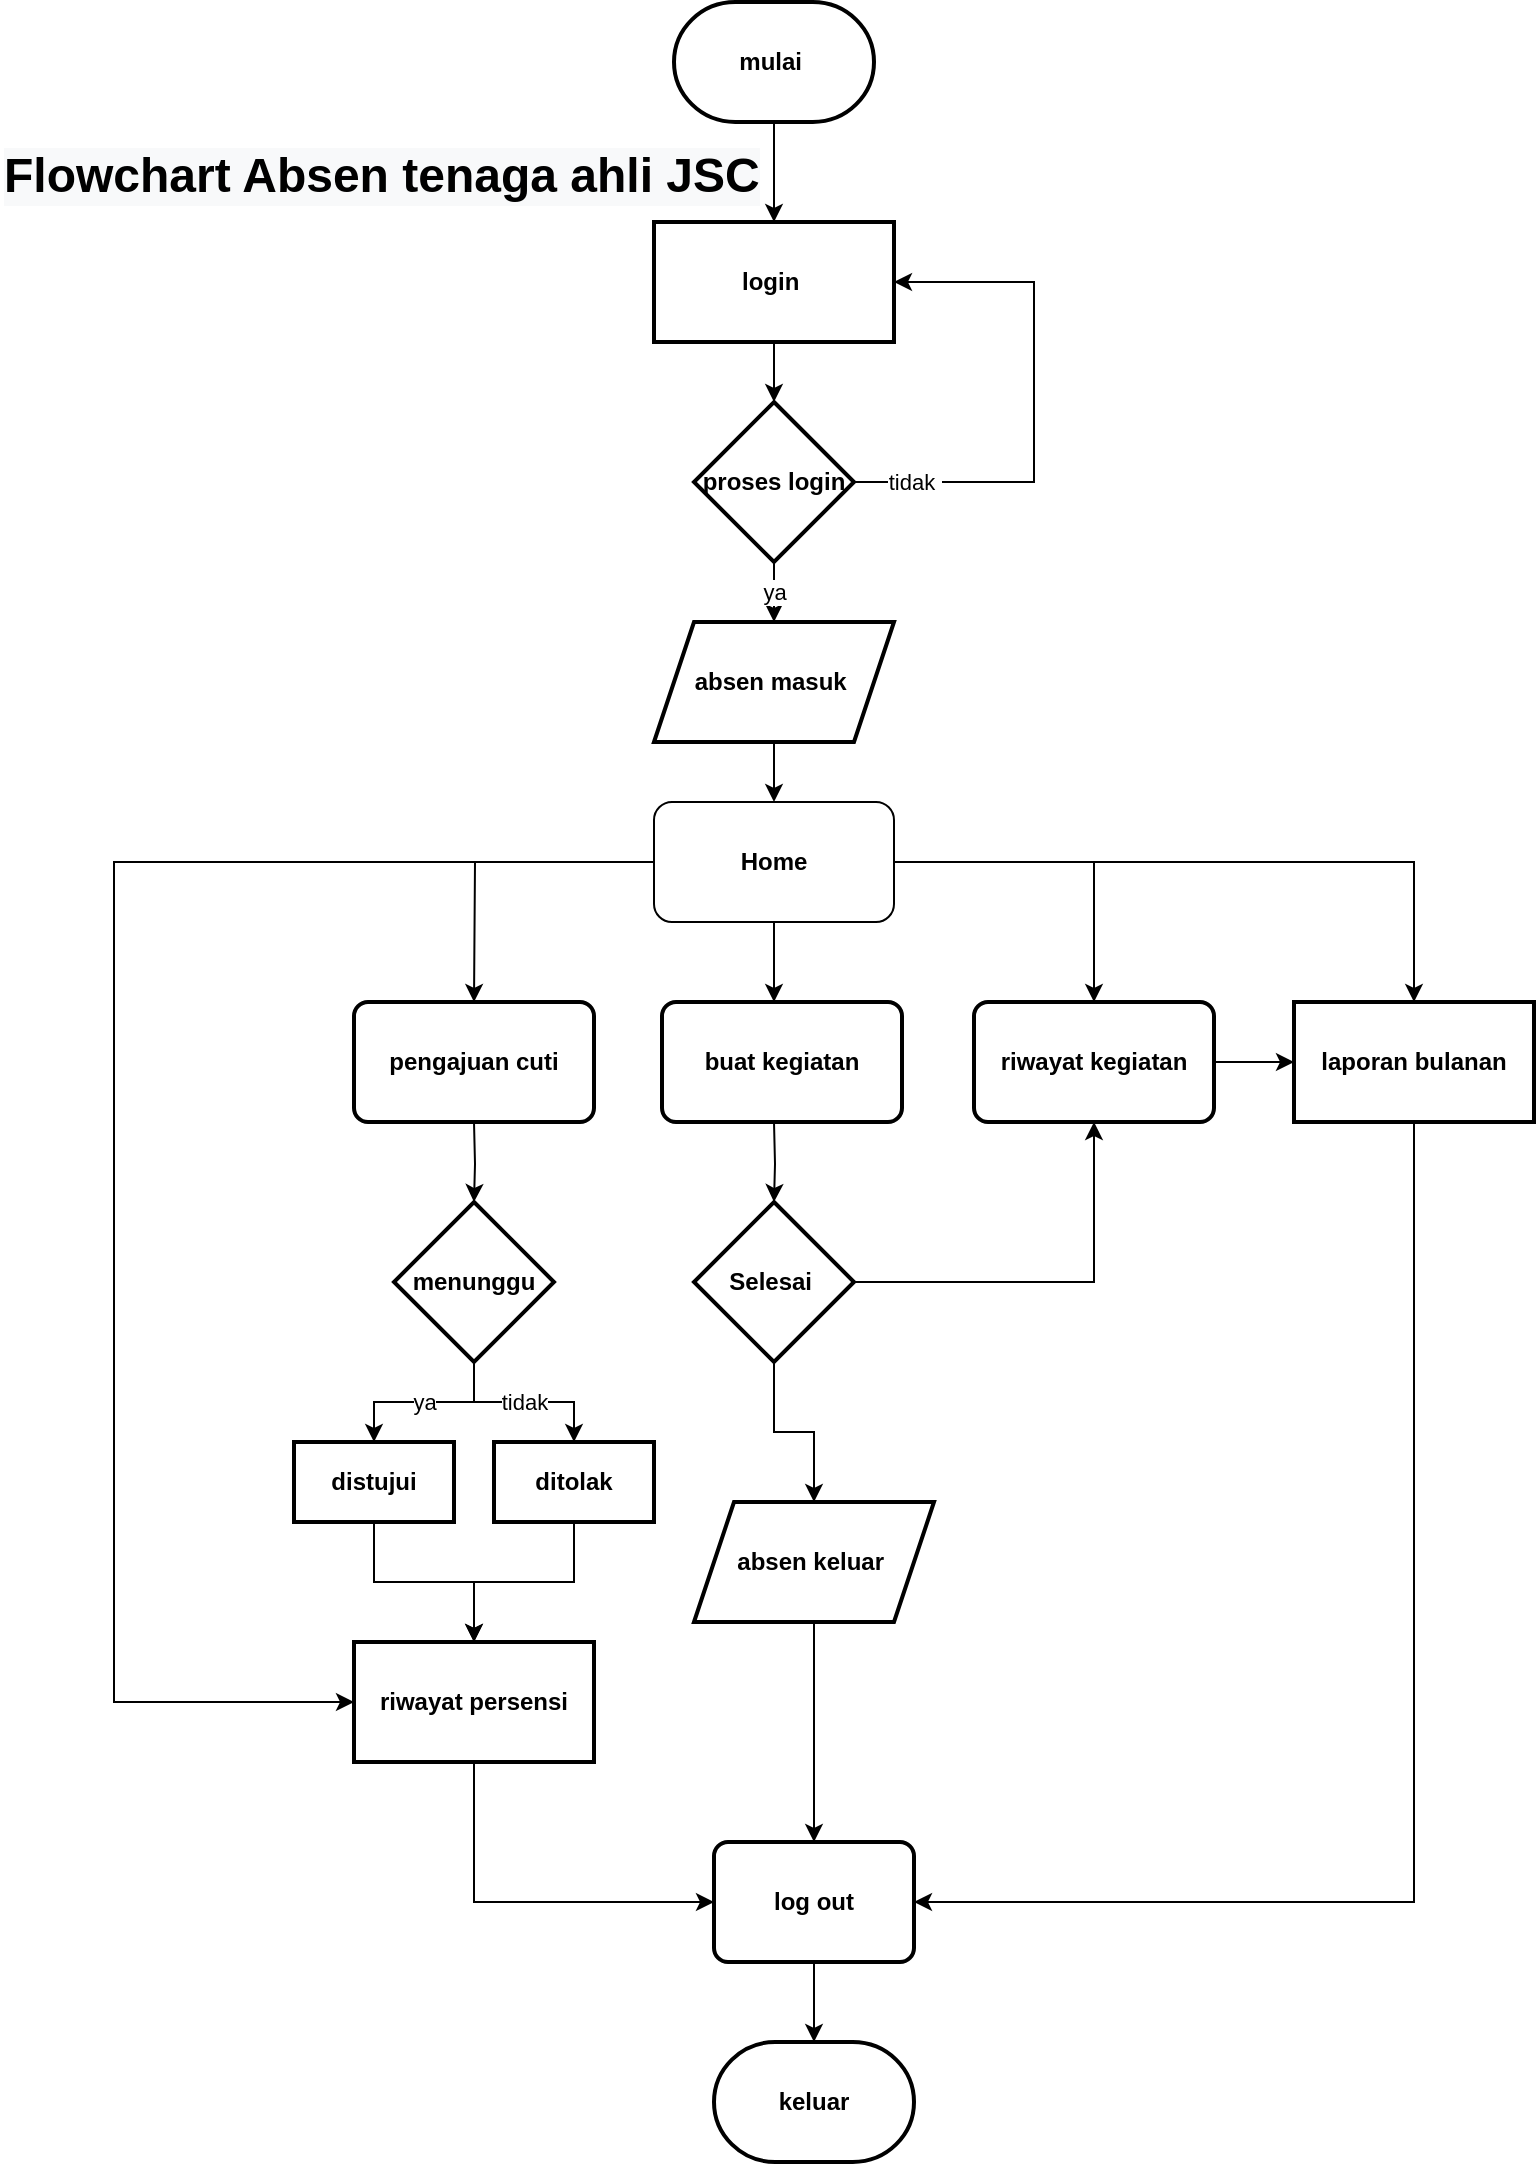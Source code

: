 <mxfile version="16.5.6" type="github">
  <diagram id="C5RBs43oDa-KdzZeNtuy" name="Page-1">
    <mxGraphModel dx="1296" dy="474" grid="1" gridSize="10" guides="1" tooltips="1" connect="1" arrows="1" fold="1" page="1" pageScale="1" pageWidth="827" pageHeight="1169" math="0" shadow="0">
      <root>
        <mxCell id="WIyWlLk6GJQsqaUBKTNV-0" />
        <mxCell id="WIyWlLk6GJQsqaUBKTNV-1" parent="WIyWlLk6GJQsqaUBKTNV-0" />
        <mxCell id="kc_5tGD6H55U2IQAkzDf-0" value="" style="edgeStyle=orthogonalEdgeStyle;rounded=0;orthogonalLoop=1;jettySize=auto;html=1;" edge="1" parent="WIyWlLk6GJQsqaUBKTNV-1" source="kc_5tGD6H55U2IQAkzDf-1" target="kc_5tGD6H55U2IQAkzDf-3">
          <mxGeometry relative="1" as="geometry" />
        </mxCell>
        <mxCell id="kc_5tGD6H55U2IQAkzDf-1" value="&lt;h4&gt;mulai&amp;nbsp;&lt;/h4&gt;" style="strokeWidth=2;html=1;shape=mxgraph.flowchart.terminator;whiteSpace=wrap;" vertex="1" parent="WIyWlLk6GJQsqaUBKTNV-1">
          <mxGeometry x="350" y="40" width="100" height="60" as="geometry" />
        </mxCell>
        <mxCell id="kc_5tGD6H55U2IQAkzDf-2" value="" style="edgeStyle=orthogonalEdgeStyle;rounded=0;orthogonalLoop=1;jettySize=auto;html=1;" edge="1" parent="WIyWlLk6GJQsqaUBKTNV-1" source="kc_5tGD6H55U2IQAkzDf-3" target="kc_5tGD6H55U2IQAkzDf-6">
          <mxGeometry relative="1" as="geometry" />
        </mxCell>
        <mxCell id="kc_5tGD6H55U2IQAkzDf-3" value="&lt;h4&gt;login&amp;nbsp;&lt;/h4&gt;" style="whiteSpace=wrap;html=1;strokeWidth=2;" vertex="1" parent="WIyWlLk6GJQsqaUBKTNV-1">
          <mxGeometry x="340" y="150" width="120" height="60" as="geometry" />
        </mxCell>
        <mxCell id="kc_5tGD6H55U2IQAkzDf-4" value="tidak&amp;nbsp;" style="edgeStyle=orthogonalEdgeStyle;rounded=0;orthogonalLoop=1;jettySize=auto;html=1;entryX=1;entryY=0.5;entryDx=0;entryDy=0;" edge="1" parent="WIyWlLk6GJQsqaUBKTNV-1" source="kc_5tGD6H55U2IQAkzDf-6" target="kc_5tGD6H55U2IQAkzDf-3">
          <mxGeometry x="-0.769" relative="1" as="geometry">
            <mxPoint x="470" y="170" as="targetPoint" />
            <Array as="points">
              <mxPoint x="530" y="280" />
              <mxPoint x="530" y="180" />
            </Array>
            <mxPoint as="offset" />
          </mxGeometry>
        </mxCell>
        <mxCell id="kc_5tGD6H55U2IQAkzDf-5" value="ya" style="edgeStyle=orthogonalEdgeStyle;rounded=0;orthogonalLoop=1;jettySize=auto;html=1;" edge="1" parent="WIyWlLk6GJQsqaUBKTNV-1" source="kc_5tGD6H55U2IQAkzDf-6" target="kc_5tGD6H55U2IQAkzDf-8">
          <mxGeometry relative="1" as="geometry" />
        </mxCell>
        <mxCell id="kc_5tGD6H55U2IQAkzDf-6" value="&lt;h4&gt;proses login&lt;/h4&gt;" style="rhombus;whiteSpace=wrap;html=1;strokeWidth=2;" vertex="1" parent="WIyWlLk6GJQsqaUBKTNV-1">
          <mxGeometry x="360" y="240" width="80" height="80" as="geometry" />
        </mxCell>
        <mxCell id="kc_5tGD6H55U2IQAkzDf-33" value="" style="edgeStyle=orthogonalEdgeStyle;rounded=0;orthogonalLoop=1;jettySize=auto;html=1;" edge="1" parent="WIyWlLk6GJQsqaUBKTNV-1" source="kc_5tGD6H55U2IQAkzDf-8" target="kc_5tGD6H55U2IQAkzDf-31">
          <mxGeometry relative="1" as="geometry" />
        </mxCell>
        <mxCell id="kc_5tGD6H55U2IQAkzDf-8" value="&lt;h4&gt;absen masuk&amp;nbsp;&lt;/h4&gt;" style="shape=parallelogram;perimeter=parallelogramPerimeter;whiteSpace=wrap;html=1;fixedSize=1;strokeWidth=2;" vertex="1" parent="WIyWlLk6GJQsqaUBKTNV-1">
          <mxGeometry x="340" y="350" width="120" height="60" as="geometry" />
        </mxCell>
        <mxCell id="kc_5tGD6H55U2IQAkzDf-40" value="" style="edgeStyle=orthogonalEdgeStyle;rounded=0;orthogonalLoop=1;jettySize=auto;html=1;" edge="1" parent="WIyWlLk6GJQsqaUBKTNV-1" target="kc_5tGD6H55U2IQAkzDf-16">
          <mxGeometry relative="1" as="geometry">
            <mxPoint x="400" y="600" as="sourcePoint" />
          </mxGeometry>
        </mxCell>
        <mxCell id="kc_5tGD6H55U2IQAkzDf-39" value="" style="edgeStyle=orthogonalEdgeStyle;rounded=0;orthogonalLoop=1;jettySize=auto;html=1;" edge="1" parent="WIyWlLk6GJQsqaUBKTNV-1" target="kc_5tGD6H55U2IQAkzDf-24">
          <mxGeometry relative="1" as="geometry">
            <mxPoint x="250" y="600" as="sourcePoint" />
          </mxGeometry>
        </mxCell>
        <mxCell id="kc_5tGD6H55U2IQAkzDf-51" value="" style="edgeStyle=orthogonalEdgeStyle;rounded=0;orthogonalLoop=1;jettySize=auto;html=1;" edge="1" parent="WIyWlLk6GJQsqaUBKTNV-1" source="kc_5tGD6H55U2IQAkzDf-16" target="kc_5tGD6H55U2IQAkzDf-17">
          <mxGeometry relative="1" as="geometry" />
        </mxCell>
        <mxCell id="kc_5tGD6H55U2IQAkzDf-60" style="edgeStyle=orthogonalEdgeStyle;rounded=0;orthogonalLoop=1;jettySize=auto;html=1;entryX=0.5;entryY=1;entryDx=0;entryDy=0;" edge="1" parent="WIyWlLk6GJQsqaUBKTNV-1" source="kc_5tGD6H55U2IQAkzDf-16" target="kc_5tGD6H55U2IQAkzDf-55">
          <mxGeometry relative="1" as="geometry" />
        </mxCell>
        <mxCell id="kc_5tGD6H55U2IQAkzDf-16" value="&lt;h4&gt;Selesai&amp;nbsp;&lt;/h4&gt;" style="rhombus;whiteSpace=wrap;html=1;strokeWidth=2;" vertex="1" parent="WIyWlLk6GJQsqaUBKTNV-1">
          <mxGeometry x="360" y="640" width="80" height="80" as="geometry" />
        </mxCell>
        <mxCell id="kc_5tGD6H55U2IQAkzDf-52" value="" style="edgeStyle=orthogonalEdgeStyle;rounded=0;orthogonalLoop=1;jettySize=auto;html=1;" edge="1" parent="WIyWlLk6GJQsqaUBKTNV-1" source="kc_5tGD6H55U2IQAkzDf-17">
          <mxGeometry relative="1" as="geometry">
            <mxPoint x="420" y="960" as="targetPoint" />
          </mxGeometry>
        </mxCell>
        <mxCell id="kc_5tGD6H55U2IQAkzDf-17" value="&lt;h4&gt;absen keluar&amp;nbsp;&lt;/h4&gt;" style="shape=parallelogram;perimeter=parallelogramPerimeter;whiteSpace=wrap;html=1;fixedSize=1;strokeWidth=2;" vertex="1" parent="WIyWlLk6GJQsqaUBKTNV-1">
          <mxGeometry x="360" y="790" width="120" height="60" as="geometry" />
        </mxCell>
        <mxCell id="kc_5tGD6H55U2IQAkzDf-62" style="edgeStyle=orthogonalEdgeStyle;rounded=0;orthogonalLoop=1;jettySize=auto;html=1;entryX=1;entryY=0.5;entryDx=0;entryDy=0;entryPerimeter=0;" edge="1" parent="WIyWlLk6GJQsqaUBKTNV-1" source="kc_5tGD6H55U2IQAkzDf-20">
          <mxGeometry relative="1" as="geometry">
            <mxPoint x="470" y="990" as="targetPoint" />
            <Array as="points">
              <mxPoint x="720" y="990" />
            </Array>
          </mxGeometry>
        </mxCell>
        <mxCell id="kc_5tGD6H55U2IQAkzDf-20" value="&lt;h4&gt;laporan bulanan&lt;/h4&gt;" style="whiteSpace=wrap;html=1;strokeWidth=2;" vertex="1" parent="WIyWlLk6GJQsqaUBKTNV-1">
          <mxGeometry x="660" y="540" width="120" height="60" as="geometry" />
        </mxCell>
        <mxCell id="kc_5tGD6H55U2IQAkzDf-41" value="ya" style="edgeStyle=orthogonalEdgeStyle;rounded=0;orthogonalLoop=1;jettySize=auto;html=1;entryX=0.5;entryY=0;entryDx=0;entryDy=0;" edge="1" parent="WIyWlLk6GJQsqaUBKTNV-1" source="kc_5tGD6H55U2IQAkzDf-24" target="kc_5tGD6H55U2IQAkzDf-26">
          <mxGeometry relative="1" as="geometry">
            <Array as="points">
              <mxPoint x="250" y="740" />
              <mxPoint x="200" y="740" />
            </Array>
          </mxGeometry>
        </mxCell>
        <mxCell id="kc_5tGD6H55U2IQAkzDf-42" value="tidak" style="edgeStyle=orthogonalEdgeStyle;rounded=0;orthogonalLoop=1;jettySize=auto;html=1;entryX=0.5;entryY=0;entryDx=0;entryDy=0;" edge="1" parent="WIyWlLk6GJQsqaUBKTNV-1" source="kc_5tGD6H55U2IQAkzDf-24" target="kc_5tGD6H55U2IQAkzDf-28">
          <mxGeometry relative="1" as="geometry" />
        </mxCell>
        <mxCell id="kc_5tGD6H55U2IQAkzDf-24" value="&lt;h4&gt;menunggu&lt;/h4&gt;" style="rhombus;whiteSpace=wrap;html=1;strokeWidth=2;" vertex="1" parent="WIyWlLk6GJQsqaUBKTNV-1">
          <mxGeometry x="210" y="640" width="80" height="80" as="geometry" />
        </mxCell>
        <mxCell id="kc_5tGD6H55U2IQAkzDf-44" style="edgeStyle=orthogonalEdgeStyle;rounded=0;orthogonalLoop=1;jettySize=auto;html=1;entryX=0.5;entryY=0;entryDx=0;entryDy=0;" edge="1" parent="WIyWlLk6GJQsqaUBKTNV-1" source="kc_5tGD6H55U2IQAkzDf-26" target="kc_5tGD6H55U2IQAkzDf-30">
          <mxGeometry relative="1" as="geometry" />
        </mxCell>
        <mxCell id="kc_5tGD6H55U2IQAkzDf-26" value="&lt;h4&gt;distujui&lt;/h4&gt;" style="whiteSpace=wrap;html=1;strokeWidth=2;" vertex="1" parent="WIyWlLk6GJQsqaUBKTNV-1">
          <mxGeometry x="160" y="760" width="80" height="40" as="geometry" />
        </mxCell>
        <mxCell id="kc_5tGD6H55U2IQAkzDf-45" style="edgeStyle=orthogonalEdgeStyle;rounded=0;orthogonalLoop=1;jettySize=auto;html=1;entryX=0.5;entryY=0;entryDx=0;entryDy=0;" edge="1" parent="WIyWlLk6GJQsqaUBKTNV-1" source="kc_5tGD6H55U2IQAkzDf-28" target="kc_5tGD6H55U2IQAkzDf-30">
          <mxGeometry relative="1" as="geometry" />
        </mxCell>
        <mxCell id="kc_5tGD6H55U2IQAkzDf-28" value="&lt;h4&gt;ditolak&lt;/h4&gt;" style="whiteSpace=wrap;html=1;strokeWidth=2;" vertex="1" parent="WIyWlLk6GJQsqaUBKTNV-1">
          <mxGeometry x="260" y="760" width="80" height="40" as="geometry" />
        </mxCell>
        <mxCell id="kc_5tGD6H55U2IQAkzDf-53" style="edgeStyle=orthogonalEdgeStyle;rounded=0;orthogonalLoop=1;jettySize=auto;html=1;entryX=0;entryY=0.5;entryDx=0;entryDy=0;entryPerimeter=0;" edge="1" parent="WIyWlLk6GJQsqaUBKTNV-1" source="kc_5tGD6H55U2IQAkzDf-30">
          <mxGeometry relative="1" as="geometry">
            <mxPoint x="370" y="990" as="targetPoint" />
            <Array as="points">
              <mxPoint x="250" y="990" />
            </Array>
          </mxGeometry>
        </mxCell>
        <mxCell id="kc_5tGD6H55U2IQAkzDf-30" value="&lt;h4&gt;riwayat persensi&lt;/h4&gt;" style="whiteSpace=wrap;html=1;strokeWidth=2;" vertex="1" parent="WIyWlLk6GJQsqaUBKTNV-1">
          <mxGeometry x="190" y="860" width="120" height="60" as="geometry" />
        </mxCell>
        <mxCell id="kc_5tGD6H55U2IQAkzDf-34" value="" style="edgeStyle=orthogonalEdgeStyle;rounded=0;orthogonalLoop=1;jettySize=auto;html=1;" edge="1" parent="WIyWlLk6GJQsqaUBKTNV-1" source="kc_5tGD6H55U2IQAkzDf-31">
          <mxGeometry relative="1" as="geometry">
            <mxPoint x="400" y="540" as="targetPoint" />
          </mxGeometry>
        </mxCell>
        <mxCell id="kc_5tGD6H55U2IQAkzDf-35" style="edgeStyle=orthogonalEdgeStyle;rounded=0;orthogonalLoop=1;jettySize=auto;html=1;entryX=0.5;entryY=0;entryDx=0;entryDy=0;" edge="1" parent="WIyWlLk6GJQsqaUBKTNV-1" source="kc_5tGD6H55U2IQAkzDf-31">
          <mxGeometry relative="1" as="geometry">
            <mxPoint x="250" y="540" as="targetPoint" />
          </mxGeometry>
        </mxCell>
        <mxCell id="kc_5tGD6H55U2IQAkzDf-36" style="edgeStyle=orthogonalEdgeStyle;rounded=0;orthogonalLoop=1;jettySize=auto;html=1;entryX=0.5;entryY=0;entryDx=0;entryDy=0;" edge="1" parent="WIyWlLk6GJQsqaUBKTNV-1" source="kc_5tGD6H55U2IQAkzDf-31" target="kc_5tGD6H55U2IQAkzDf-20">
          <mxGeometry relative="1" as="geometry" />
        </mxCell>
        <mxCell id="kc_5tGD6H55U2IQAkzDf-37" style="edgeStyle=orthogonalEdgeStyle;rounded=0;orthogonalLoop=1;jettySize=auto;html=1;entryX=0;entryY=0.5;entryDx=0;entryDy=0;" edge="1" parent="WIyWlLk6GJQsqaUBKTNV-1" source="kc_5tGD6H55U2IQAkzDf-31" target="kc_5tGD6H55U2IQAkzDf-30">
          <mxGeometry relative="1" as="geometry">
            <mxPoint x="210" y="890" as="targetPoint" />
            <Array as="points">
              <mxPoint x="70" y="470" />
              <mxPoint x="70" y="890" />
              <mxPoint x="190" y="890" />
            </Array>
          </mxGeometry>
        </mxCell>
        <mxCell id="kc_5tGD6H55U2IQAkzDf-59" style="edgeStyle=orthogonalEdgeStyle;rounded=0;orthogonalLoop=1;jettySize=auto;html=1;entryX=0.5;entryY=0;entryDx=0;entryDy=0;" edge="1" parent="WIyWlLk6GJQsqaUBKTNV-1" source="kc_5tGD6H55U2IQAkzDf-31" target="kc_5tGD6H55U2IQAkzDf-55">
          <mxGeometry relative="1" as="geometry" />
        </mxCell>
        <mxCell id="kc_5tGD6H55U2IQAkzDf-31" value="&lt;h4&gt;Home&lt;/h4&gt;" style="rounded=1;whiteSpace=wrap;html=1;" vertex="1" parent="WIyWlLk6GJQsqaUBKTNV-1">
          <mxGeometry x="340" y="440" width="120" height="60" as="geometry" />
        </mxCell>
        <mxCell id="kc_5tGD6H55U2IQAkzDf-61" value="" style="edgeStyle=orthogonalEdgeStyle;rounded=0;orthogonalLoop=1;jettySize=auto;html=1;" edge="1" parent="WIyWlLk6GJQsqaUBKTNV-1" source="kc_5tGD6H55U2IQAkzDf-55" target="kc_5tGD6H55U2IQAkzDf-20">
          <mxGeometry relative="1" as="geometry" />
        </mxCell>
        <mxCell id="kc_5tGD6H55U2IQAkzDf-55" value="&lt;h4&gt;riwayat kegiatan&lt;/h4&gt;" style="rounded=1;whiteSpace=wrap;html=1;absoluteArcSize=1;arcSize=14;strokeWidth=2;" vertex="1" parent="WIyWlLk6GJQsqaUBKTNV-1">
          <mxGeometry x="500" y="540" width="120" height="60" as="geometry" />
        </mxCell>
        <mxCell id="kc_5tGD6H55U2IQAkzDf-57" value="&lt;h4&gt;buat kegiatan&lt;/h4&gt;" style="rounded=1;whiteSpace=wrap;html=1;absoluteArcSize=1;arcSize=14;strokeWidth=2;" vertex="1" parent="WIyWlLk6GJQsqaUBKTNV-1">
          <mxGeometry x="344" y="540" width="120" height="60" as="geometry" />
        </mxCell>
        <mxCell id="kc_5tGD6H55U2IQAkzDf-58" value="&lt;h4&gt;pengajuan cuti&lt;/h4&gt;" style="rounded=1;whiteSpace=wrap;html=1;absoluteArcSize=1;arcSize=14;strokeWidth=2;" vertex="1" parent="WIyWlLk6GJQsqaUBKTNV-1">
          <mxGeometry x="190" y="540" width="120" height="60" as="geometry" />
        </mxCell>
        <mxCell id="kc_5tGD6H55U2IQAkzDf-63" value="&lt;h4&gt;keluar&lt;/h4&gt;" style="strokeWidth=2;html=1;shape=mxgraph.flowchart.terminator;whiteSpace=wrap;" vertex="1" parent="WIyWlLk6GJQsqaUBKTNV-1">
          <mxGeometry x="370" y="1060" width="100" height="60" as="geometry" />
        </mxCell>
        <mxCell id="kc_5tGD6H55U2IQAkzDf-65" value="" style="edgeStyle=orthogonalEdgeStyle;rounded=0;orthogonalLoop=1;jettySize=auto;html=1;" edge="1" parent="WIyWlLk6GJQsqaUBKTNV-1" source="kc_5tGD6H55U2IQAkzDf-64" target="kc_5tGD6H55U2IQAkzDf-63">
          <mxGeometry relative="1" as="geometry" />
        </mxCell>
        <mxCell id="kc_5tGD6H55U2IQAkzDf-64" value="&lt;h4&gt;log out&lt;/h4&gt;" style="rounded=1;whiteSpace=wrap;html=1;absoluteArcSize=1;arcSize=14;strokeWidth=2;" vertex="1" parent="WIyWlLk6GJQsqaUBKTNV-1">
          <mxGeometry x="370" y="960" width="100" height="60" as="geometry" />
        </mxCell>
        <mxCell id="kc_5tGD6H55U2IQAkzDf-66" value="&lt;h4 style=&quot;color: rgb(0, 0, 0); font-family: helvetica; font-size: 12px; font-style: normal; letter-spacing: normal; text-align: center; text-indent: 0px; text-transform: none; word-spacing: 0px; background-color: rgb(248, 249, 250);&quot;&gt;&lt;font style=&quot;font-size: 24px&quot;&gt;Flowchart Absen tenaga ahli JSC&lt;/font&gt;&lt;/h4&gt;" style="text;whiteSpace=wrap;html=1;" vertex="1" parent="WIyWlLk6GJQsqaUBKTNV-1">
          <mxGeometry x="13" y="90" width="400" height="70" as="geometry" />
        </mxCell>
      </root>
    </mxGraphModel>
  </diagram>
</mxfile>
